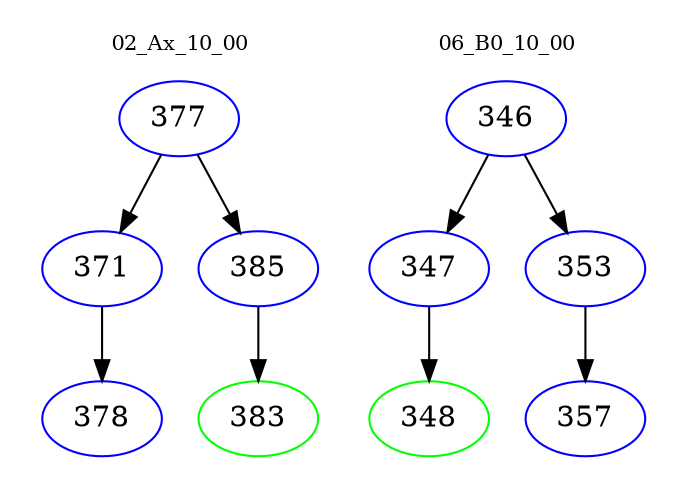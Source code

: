 digraph{
subgraph cluster_0 {
color = white
label = "02_Ax_10_00";
fontsize=10;
T0_377 [label="377", color="blue"]
T0_377 -> T0_371 [color="black"]
T0_371 [label="371", color="blue"]
T0_371 -> T0_378 [color="black"]
T0_378 [label="378", color="blue"]
T0_377 -> T0_385 [color="black"]
T0_385 [label="385", color="blue"]
T0_385 -> T0_383 [color="black"]
T0_383 [label="383", color="green"]
}
subgraph cluster_1 {
color = white
label = "06_B0_10_00";
fontsize=10;
T1_346 [label="346", color="blue"]
T1_346 -> T1_347 [color="black"]
T1_347 [label="347", color="blue"]
T1_347 -> T1_348 [color="black"]
T1_348 [label="348", color="green"]
T1_346 -> T1_353 [color="black"]
T1_353 [label="353", color="blue"]
T1_353 -> T1_357 [color="black"]
T1_357 [label="357", color="blue"]
}
}
